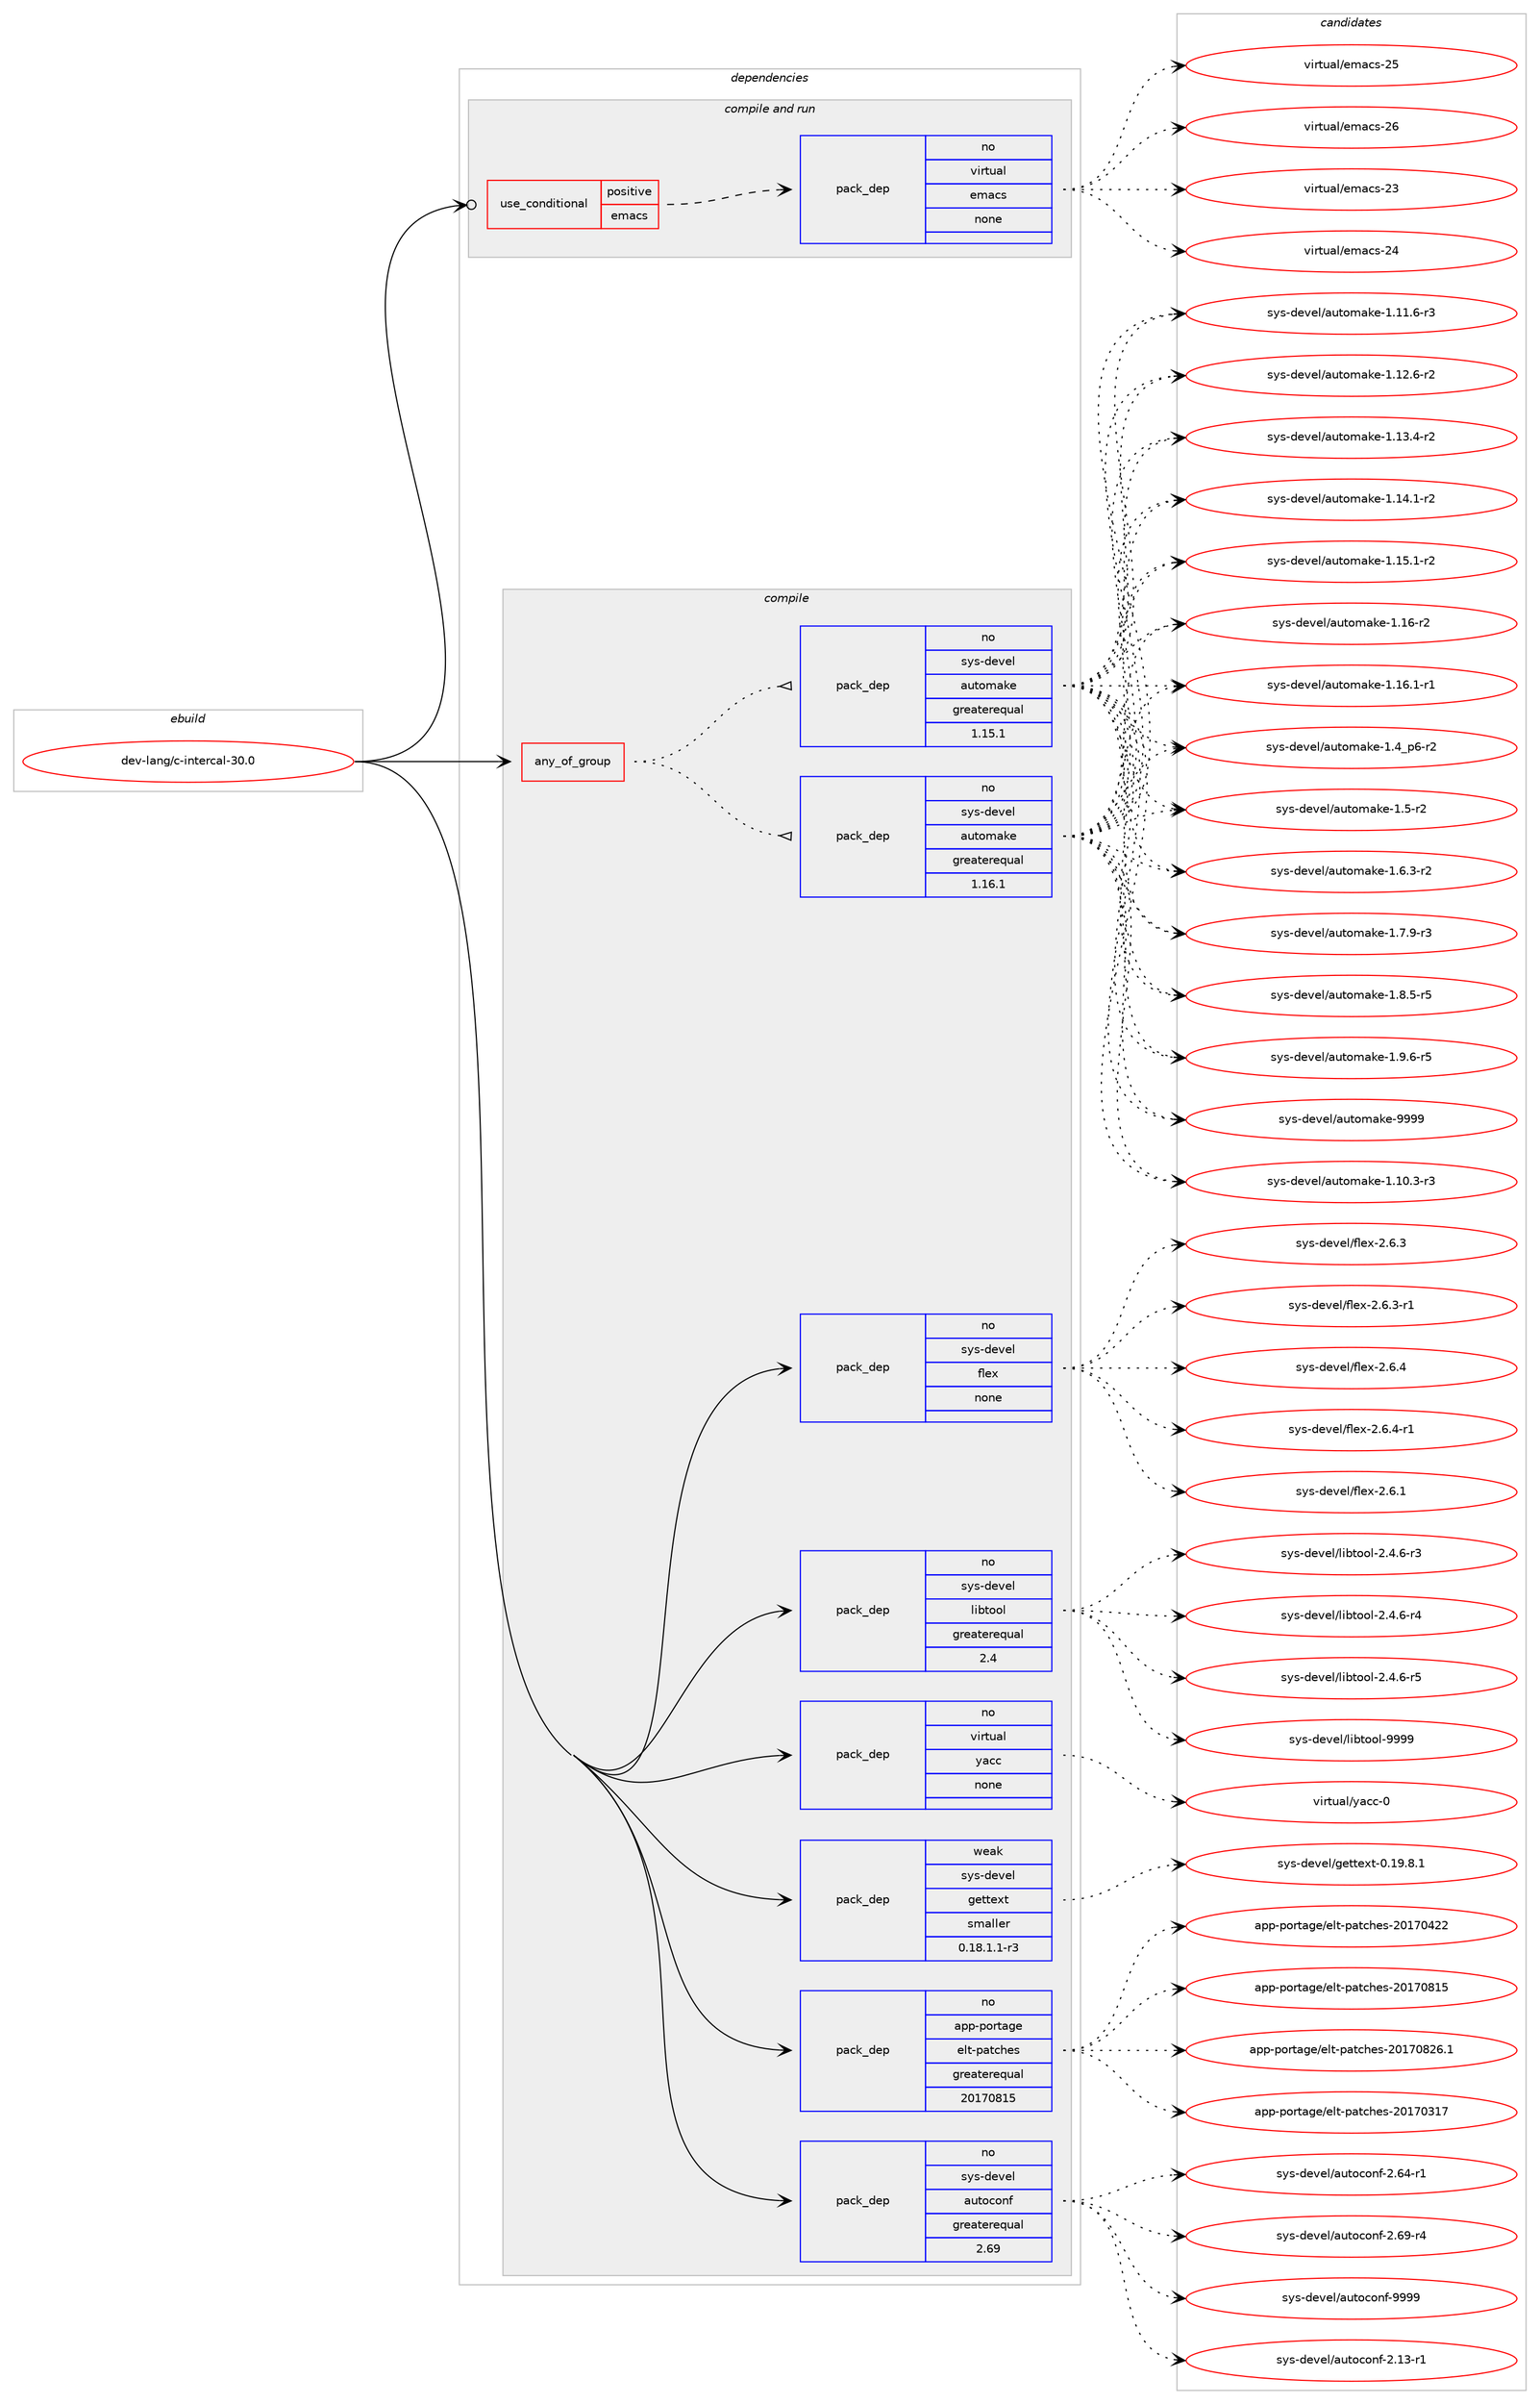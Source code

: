 digraph prolog {

# *************
# Graph options
# *************

newrank=true;
concentrate=true;
compound=true;
graph [rankdir=LR,fontname=Helvetica,fontsize=10,ranksep=1.5];#, ranksep=2.5, nodesep=0.2];
edge  [arrowhead=vee];
node  [fontname=Helvetica,fontsize=10];

# **********
# The ebuild
# **********

subgraph cluster_leftcol {
color=gray;
rank=same;
label=<<i>ebuild</i>>;
id [label="dev-lang/c-intercal-30.0", color=red, width=4, href="../dev-lang/c-intercal-30.0.svg"];
}

# ****************
# The dependencies
# ****************

subgraph cluster_midcol {
color=gray;
label=<<i>dependencies</i>>;
subgraph cluster_compile {
fillcolor="#eeeeee";
style=filled;
label=<<i>compile</i>>;
subgraph any21908 {
dependency1358176 [label=<<TABLE BORDER="0" CELLBORDER="1" CELLSPACING="0" CELLPADDING="4"><TR><TD CELLPADDING="10">any_of_group</TD></TR></TABLE>>, shape=none, color=red];subgraph pack972245 {
dependency1358177 [label=<<TABLE BORDER="0" CELLBORDER="1" CELLSPACING="0" CELLPADDING="4" WIDTH="220"><TR><TD ROWSPAN="6" CELLPADDING="30">pack_dep</TD></TR><TR><TD WIDTH="110">no</TD></TR><TR><TD>sys-devel</TD></TR><TR><TD>automake</TD></TR><TR><TD>greaterequal</TD></TR><TR><TD>1.16.1</TD></TR></TABLE>>, shape=none, color=blue];
}
dependency1358176:e -> dependency1358177:w [weight=20,style="dotted",arrowhead="oinv"];
subgraph pack972246 {
dependency1358178 [label=<<TABLE BORDER="0" CELLBORDER="1" CELLSPACING="0" CELLPADDING="4" WIDTH="220"><TR><TD ROWSPAN="6" CELLPADDING="30">pack_dep</TD></TR><TR><TD WIDTH="110">no</TD></TR><TR><TD>sys-devel</TD></TR><TR><TD>automake</TD></TR><TR><TD>greaterequal</TD></TR><TR><TD>1.15.1</TD></TR></TABLE>>, shape=none, color=blue];
}
dependency1358176:e -> dependency1358178:w [weight=20,style="dotted",arrowhead="oinv"];
}
id:e -> dependency1358176:w [weight=20,style="solid",arrowhead="vee"];
subgraph pack972247 {
dependency1358179 [label=<<TABLE BORDER="0" CELLBORDER="1" CELLSPACING="0" CELLPADDING="4" WIDTH="220"><TR><TD ROWSPAN="6" CELLPADDING="30">pack_dep</TD></TR><TR><TD WIDTH="110">no</TD></TR><TR><TD>app-portage</TD></TR><TR><TD>elt-patches</TD></TR><TR><TD>greaterequal</TD></TR><TR><TD>20170815</TD></TR></TABLE>>, shape=none, color=blue];
}
id:e -> dependency1358179:w [weight=20,style="solid",arrowhead="vee"];
subgraph pack972248 {
dependency1358180 [label=<<TABLE BORDER="0" CELLBORDER="1" CELLSPACING="0" CELLPADDING="4" WIDTH="220"><TR><TD ROWSPAN="6" CELLPADDING="30">pack_dep</TD></TR><TR><TD WIDTH="110">no</TD></TR><TR><TD>sys-devel</TD></TR><TR><TD>autoconf</TD></TR><TR><TD>greaterequal</TD></TR><TR><TD>2.69</TD></TR></TABLE>>, shape=none, color=blue];
}
id:e -> dependency1358180:w [weight=20,style="solid",arrowhead="vee"];
subgraph pack972249 {
dependency1358181 [label=<<TABLE BORDER="0" CELLBORDER="1" CELLSPACING="0" CELLPADDING="4" WIDTH="220"><TR><TD ROWSPAN="6" CELLPADDING="30">pack_dep</TD></TR><TR><TD WIDTH="110">no</TD></TR><TR><TD>sys-devel</TD></TR><TR><TD>flex</TD></TR><TR><TD>none</TD></TR><TR><TD></TD></TR></TABLE>>, shape=none, color=blue];
}
id:e -> dependency1358181:w [weight=20,style="solid",arrowhead="vee"];
subgraph pack972250 {
dependency1358182 [label=<<TABLE BORDER="0" CELLBORDER="1" CELLSPACING="0" CELLPADDING="4" WIDTH="220"><TR><TD ROWSPAN="6" CELLPADDING="30">pack_dep</TD></TR><TR><TD WIDTH="110">no</TD></TR><TR><TD>sys-devel</TD></TR><TR><TD>libtool</TD></TR><TR><TD>greaterequal</TD></TR><TR><TD>2.4</TD></TR></TABLE>>, shape=none, color=blue];
}
id:e -> dependency1358182:w [weight=20,style="solid",arrowhead="vee"];
subgraph pack972251 {
dependency1358183 [label=<<TABLE BORDER="0" CELLBORDER="1" CELLSPACING="0" CELLPADDING="4" WIDTH="220"><TR><TD ROWSPAN="6" CELLPADDING="30">pack_dep</TD></TR><TR><TD WIDTH="110">no</TD></TR><TR><TD>virtual</TD></TR><TR><TD>yacc</TD></TR><TR><TD>none</TD></TR><TR><TD></TD></TR></TABLE>>, shape=none, color=blue];
}
id:e -> dependency1358183:w [weight=20,style="solid",arrowhead="vee"];
subgraph pack972252 {
dependency1358184 [label=<<TABLE BORDER="0" CELLBORDER="1" CELLSPACING="0" CELLPADDING="4" WIDTH="220"><TR><TD ROWSPAN="6" CELLPADDING="30">pack_dep</TD></TR><TR><TD WIDTH="110">weak</TD></TR><TR><TD>sys-devel</TD></TR><TR><TD>gettext</TD></TR><TR><TD>smaller</TD></TR><TR><TD>0.18.1.1-r3</TD></TR></TABLE>>, shape=none, color=blue];
}
id:e -> dependency1358184:w [weight=20,style="solid",arrowhead="vee"];
}
subgraph cluster_compileandrun {
fillcolor="#eeeeee";
style=filled;
label=<<i>compile and run</i>>;
subgraph cond363471 {
dependency1358185 [label=<<TABLE BORDER="0" CELLBORDER="1" CELLSPACING="0" CELLPADDING="4"><TR><TD ROWSPAN="3" CELLPADDING="10">use_conditional</TD></TR><TR><TD>positive</TD></TR><TR><TD>emacs</TD></TR></TABLE>>, shape=none, color=red];
subgraph pack972253 {
dependency1358186 [label=<<TABLE BORDER="0" CELLBORDER="1" CELLSPACING="0" CELLPADDING="4" WIDTH="220"><TR><TD ROWSPAN="6" CELLPADDING="30">pack_dep</TD></TR><TR><TD WIDTH="110">no</TD></TR><TR><TD>virtual</TD></TR><TR><TD>emacs</TD></TR><TR><TD>none</TD></TR><TR><TD></TD></TR></TABLE>>, shape=none, color=blue];
}
dependency1358185:e -> dependency1358186:w [weight=20,style="dashed",arrowhead="vee"];
}
id:e -> dependency1358185:w [weight=20,style="solid",arrowhead="odotvee"];
}
subgraph cluster_run {
fillcolor="#eeeeee";
style=filled;
label=<<i>run</i>>;
}
}

# **************
# The candidates
# **************

subgraph cluster_choices {
rank=same;
color=gray;
label=<<i>candidates</i>>;

subgraph choice972245 {
color=black;
nodesep=1;
choice11512111545100101118101108479711711611110997107101454946494846514511451 [label="sys-devel/automake-1.10.3-r3", color=red, width=4,href="../sys-devel/automake-1.10.3-r3.svg"];
choice11512111545100101118101108479711711611110997107101454946494946544511451 [label="sys-devel/automake-1.11.6-r3", color=red, width=4,href="../sys-devel/automake-1.11.6-r3.svg"];
choice11512111545100101118101108479711711611110997107101454946495046544511450 [label="sys-devel/automake-1.12.6-r2", color=red, width=4,href="../sys-devel/automake-1.12.6-r2.svg"];
choice11512111545100101118101108479711711611110997107101454946495146524511450 [label="sys-devel/automake-1.13.4-r2", color=red, width=4,href="../sys-devel/automake-1.13.4-r2.svg"];
choice11512111545100101118101108479711711611110997107101454946495246494511450 [label="sys-devel/automake-1.14.1-r2", color=red, width=4,href="../sys-devel/automake-1.14.1-r2.svg"];
choice11512111545100101118101108479711711611110997107101454946495346494511450 [label="sys-devel/automake-1.15.1-r2", color=red, width=4,href="../sys-devel/automake-1.15.1-r2.svg"];
choice1151211154510010111810110847971171161111099710710145494649544511450 [label="sys-devel/automake-1.16-r2", color=red, width=4,href="../sys-devel/automake-1.16-r2.svg"];
choice11512111545100101118101108479711711611110997107101454946495446494511449 [label="sys-devel/automake-1.16.1-r1", color=red, width=4,href="../sys-devel/automake-1.16.1-r1.svg"];
choice115121115451001011181011084797117116111109971071014549465295112544511450 [label="sys-devel/automake-1.4_p6-r2", color=red, width=4,href="../sys-devel/automake-1.4_p6-r2.svg"];
choice11512111545100101118101108479711711611110997107101454946534511450 [label="sys-devel/automake-1.5-r2", color=red, width=4,href="../sys-devel/automake-1.5-r2.svg"];
choice115121115451001011181011084797117116111109971071014549465446514511450 [label="sys-devel/automake-1.6.3-r2", color=red, width=4,href="../sys-devel/automake-1.6.3-r2.svg"];
choice115121115451001011181011084797117116111109971071014549465546574511451 [label="sys-devel/automake-1.7.9-r3", color=red, width=4,href="../sys-devel/automake-1.7.9-r3.svg"];
choice115121115451001011181011084797117116111109971071014549465646534511453 [label="sys-devel/automake-1.8.5-r5", color=red, width=4,href="../sys-devel/automake-1.8.5-r5.svg"];
choice115121115451001011181011084797117116111109971071014549465746544511453 [label="sys-devel/automake-1.9.6-r5", color=red, width=4,href="../sys-devel/automake-1.9.6-r5.svg"];
choice115121115451001011181011084797117116111109971071014557575757 [label="sys-devel/automake-9999", color=red, width=4,href="../sys-devel/automake-9999.svg"];
dependency1358177:e -> choice11512111545100101118101108479711711611110997107101454946494846514511451:w [style=dotted,weight="100"];
dependency1358177:e -> choice11512111545100101118101108479711711611110997107101454946494946544511451:w [style=dotted,weight="100"];
dependency1358177:e -> choice11512111545100101118101108479711711611110997107101454946495046544511450:w [style=dotted,weight="100"];
dependency1358177:e -> choice11512111545100101118101108479711711611110997107101454946495146524511450:w [style=dotted,weight="100"];
dependency1358177:e -> choice11512111545100101118101108479711711611110997107101454946495246494511450:w [style=dotted,weight="100"];
dependency1358177:e -> choice11512111545100101118101108479711711611110997107101454946495346494511450:w [style=dotted,weight="100"];
dependency1358177:e -> choice1151211154510010111810110847971171161111099710710145494649544511450:w [style=dotted,weight="100"];
dependency1358177:e -> choice11512111545100101118101108479711711611110997107101454946495446494511449:w [style=dotted,weight="100"];
dependency1358177:e -> choice115121115451001011181011084797117116111109971071014549465295112544511450:w [style=dotted,weight="100"];
dependency1358177:e -> choice11512111545100101118101108479711711611110997107101454946534511450:w [style=dotted,weight="100"];
dependency1358177:e -> choice115121115451001011181011084797117116111109971071014549465446514511450:w [style=dotted,weight="100"];
dependency1358177:e -> choice115121115451001011181011084797117116111109971071014549465546574511451:w [style=dotted,weight="100"];
dependency1358177:e -> choice115121115451001011181011084797117116111109971071014549465646534511453:w [style=dotted,weight="100"];
dependency1358177:e -> choice115121115451001011181011084797117116111109971071014549465746544511453:w [style=dotted,weight="100"];
dependency1358177:e -> choice115121115451001011181011084797117116111109971071014557575757:w [style=dotted,weight="100"];
}
subgraph choice972246 {
color=black;
nodesep=1;
choice11512111545100101118101108479711711611110997107101454946494846514511451 [label="sys-devel/automake-1.10.3-r3", color=red, width=4,href="../sys-devel/automake-1.10.3-r3.svg"];
choice11512111545100101118101108479711711611110997107101454946494946544511451 [label="sys-devel/automake-1.11.6-r3", color=red, width=4,href="../sys-devel/automake-1.11.6-r3.svg"];
choice11512111545100101118101108479711711611110997107101454946495046544511450 [label="sys-devel/automake-1.12.6-r2", color=red, width=4,href="../sys-devel/automake-1.12.6-r2.svg"];
choice11512111545100101118101108479711711611110997107101454946495146524511450 [label="sys-devel/automake-1.13.4-r2", color=red, width=4,href="../sys-devel/automake-1.13.4-r2.svg"];
choice11512111545100101118101108479711711611110997107101454946495246494511450 [label="sys-devel/automake-1.14.1-r2", color=red, width=4,href="../sys-devel/automake-1.14.1-r2.svg"];
choice11512111545100101118101108479711711611110997107101454946495346494511450 [label="sys-devel/automake-1.15.1-r2", color=red, width=4,href="../sys-devel/automake-1.15.1-r2.svg"];
choice1151211154510010111810110847971171161111099710710145494649544511450 [label="sys-devel/automake-1.16-r2", color=red, width=4,href="../sys-devel/automake-1.16-r2.svg"];
choice11512111545100101118101108479711711611110997107101454946495446494511449 [label="sys-devel/automake-1.16.1-r1", color=red, width=4,href="../sys-devel/automake-1.16.1-r1.svg"];
choice115121115451001011181011084797117116111109971071014549465295112544511450 [label="sys-devel/automake-1.4_p6-r2", color=red, width=4,href="../sys-devel/automake-1.4_p6-r2.svg"];
choice11512111545100101118101108479711711611110997107101454946534511450 [label="sys-devel/automake-1.5-r2", color=red, width=4,href="../sys-devel/automake-1.5-r2.svg"];
choice115121115451001011181011084797117116111109971071014549465446514511450 [label="sys-devel/automake-1.6.3-r2", color=red, width=4,href="../sys-devel/automake-1.6.3-r2.svg"];
choice115121115451001011181011084797117116111109971071014549465546574511451 [label="sys-devel/automake-1.7.9-r3", color=red, width=4,href="../sys-devel/automake-1.7.9-r3.svg"];
choice115121115451001011181011084797117116111109971071014549465646534511453 [label="sys-devel/automake-1.8.5-r5", color=red, width=4,href="../sys-devel/automake-1.8.5-r5.svg"];
choice115121115451001011181011084797117116111109971071014549465746544511453 [label="sys-devel/automake-1.9.6-r5", color=red, width=4,href="../sys-devel/automake-1.9.6-r5.svg"];
choice115121115451001011181011084797117116111109971071014557575757 [label="sys-devel/automake-9999", color=red, width=4,href="../sys-devel/automake-9999.svg"];
dependency1358178:e -> choice11512111545100101118101108479711711611110997107101454946494846514511451:w [style=dotted,weight="100"];
dependency1358178:e -> choice11512111545100101118101108479711711611110997107101454946494946544511451:w [style=dotted,weight="100"];
dependency1358178:e -> choice11512111545100101118101108479711711611110997107101454946495046544511450:w [style=dotted,weight="100"];
dependency1358178:e -> choice11512111545100101118101108479711711611110997107101454946495146524511450:w [style=dotted,weight="100"];
dependency1358178:e -> choice11512111545100101118101108479711711611110997107101454946495246494511450:w [style=dotted,weight="100"];
dependency1358178:e -> choice11512111545100101118101108479711711611110997107101454946495346494511450:w [style=dotted,weight="100"];
dependency1358178:e -> choice1151211154510010111810110847971171161111099710710145494649544511450:w [style=dotted,weight="100"];
dependency1358178:e -> choice11512111545100101118101108479711711611110997107101454946495446494511449:w [style=dotted,weight="100"];
dependency1358178:e -> choice115121115451001011181011084797117116111109971071014549465295112544511450:w [style=dotted,weight="100"];
dependency1358178:e -> choice11512111545100101118101108479711711611110997107101454946534511450:w [style=dotted,weight="100"];
dependency1358178:e -> choice115121115451001011181011084797117116111109971071014549465446514511450:w [style=dotted,weight="100"];
dependency1358178:e -> choice115121115451001011181011084797117116111109971071014549465546574511451:w [style=dotted,weight="100"];
dependency1358178:e -> choice115121115451001011181011084797117116111109971071014549465646534511453:w [style=dotted,weight="100"];
dependency1358178:e -> choice115121115451001011181011084797117116111109971071014549465746544511453:w [style=dotted,weight="100"];
dependency1358178:e -> choice115121115451001011181011084797117116111109971071014557575757:w [style=dotted,weight="100"];
}
subgraph choice972247 {
color=black;
nodesep=1;
choice97112112451121111141169710310147101108116451129711699104101115455048495548514955 [label="app-portage/elt-patches-20170317", color=red, width=4,href="../app-portage/elt-patches-20170317.svg"];
choice97112112451121111141169710310147101108116451129711699104101115455048495548525050 [label="app-portage/elt-patches-20170422", color=red, width=4,href="../app-portage/elt-patches-20170422.svg"];
choice97112112451121111141169710310147101108116451129711699104101115455048495548564953 [label="app-portage/elt-patches-20170815", color=red, width=4,href="../app-portage/elt-patches-20170815.svg"];
choice971121124511211111411697103101471011081164511297116991041011154550484955485650544649 [label="app-portage/elt-patches-20170826.1", color=red, width=4,href="../app-portage/elt-patches-20170826.1.svg"];
dependency1358179:e -> choice97112112451121111141169710310147101108116451129711699104101115455048495548514955:w [style=dotted,weight="100"];
dependency1358179:e -> choice97112112451121111141169710310147101108116451129711699104101115455048495548525050:w [style=dotted,weight="100"];
dependency1358179:e -> choice97112112451121111141169710310147101108116451129711699104101115455048495548564953:w [style=dotted,weight="100"];
dependency1358179:e -> choice971121124511211111411697103101471011081164511297116991041011154550484955485650544649:w [style=dotted,weight="100"];
}
subgraph choice972248 {
color=black;
nodesep=1;
choice1151211154510010111810110847971171161119911111010245504649514511449 [label="sys-devel/autoconf-2.13-r1", color=red, width=4,href="../sys-devel/autoconf-2.13-r1.svg"];
choice1151211154510010111810110847971171161119911111010245504654524511449 [label="sys-devel/autoconf-2.64-r1", color=red, width=4,href="../sys-devel/autoconf-2.64-r1.svg"];
choice1151211154510010111810110847971171161119911111010245504654574511452 [label="sys-devel/autoconf-2.69-r4", color=red, width=4,href="../sys-devel/autoconf-2.69-r4.svg"];
choice115121115451001011181011084797117116111991111101024557575757 [label="sys-devel/autoconf-9999", color=red, width=4,href="../sys-devel/autoconf-9999.svg"];
dependency1358180:e -> choice1151211154510010111810110847971171161119911111010245504649514511449:w [style=dotted,weight="100"];
dependency1358180:e -> choice1151211154510010111810110847971171161119911111010245504654524511449:w [style=dotted,weight="100"];
dependency1358180:e -> choice1151211154510010111810110847971171161119911111010245504654574511452:w [style=dotted,weight="100"];
dependency1358180:e -> choice115121115451001011181011084797117116111991111101024557575757:w [style=dotted,weight="100"];
}
subgraph choice972249 {
color=black;
nodesep=1;
choice1151211154510010111810110847102108101120455046544649 [label="sys-devel/flex-2.6.1", color=red, width=4,href="../sys-devel/flex-2.6.1.svg"];
choice1151211154510010111810110847102108101120455046544651 [label="sys-devel/flex-2.6.3", color=red, width=4,href="../sys-devel/flex-2.6.3.svg"];
choice11512111545100101118101108471021081011204550465446514511449 [label="sys-devel/flex-2.6.3-r1", color=red, width=4,href="../sys-devel/flex-2.6.3-r1.svg"];
choice1151211154510010111810110847102108101120455046544652 [label="sys-devel/flex-2.6.4", color=red, width=4,href="../sys-devel/flex-2.6.4.svg"];
choice11512111545100101118101108471021081011204550465446524511449 [label="sys-devel/flex-2.6.4-r1", color=red, width=4,href="../sys-devel/flex-2.6.4-r1.svg"];
dependency1358181:e -> choice1151211154510010111810110847102108101120455046544649:w [style=dotted,weight="100"];
dependency1358181:e -> choice1151211154510010111810110847102108101120455046544651:w [style=dotted,weight="100"];
dependency1358181:e -> choice11512111545100101118101108471021081011204550465446514511449:w [style=dotted,weight="100"];
dependency1358181:e -> choice1151211154510010111810110847102108101120455046544652:w [style=dotted,weight="100"];
dependency1358181:e -> choice11512111545100101118101108471021081011204550465446524511449:w [style=dotted,weight="100"];
}
subgraph choice972250 {
color=black;
nodesep=1;
choice1151211154510010111810110847108105981161111111084550465246544511451 [label="sys-devel/libtool-2.4.6-r3", color=red, width=4,href="../sys-devel/libtool-2.4.6-r3.svg"];
choice1151211154510010111810110847108105981161111111084550465246544511452 [label="sys-devel/libtool-2.4.6-r4", color=red, width=4,href="../sys-devel/libtool-2.4.6-r4.svg"];
choice1151211154510010111810110847108105981161111111084550465246544511453 [label="sys-devel/libtool-2.4.6-r5", color=red, width=4,href="../sys-devel/libtool-2.4.6-r5.svg"];
choice1151211154510010111810110847108105981161111111084557575757 [label="sys-devel/libtool-9999", color=red, width=4,href="../sys-devel/libtool-9999.svg"];
dependency1358182:e -> choice1151211154510010111810110847108105981161111111084550465246544511451:w [style=dotted,weight="100"];
dependency1358182:e -> choice1151211154510010111810110847108105981161111111084550465246544511452:w [style=dotted,weight="100"];
dependency1358182:e -> choice1151211154510010111810110847108105981161111111084550465246544511453:w [style=dotted,weight="100"];
dependency1358182:e -> choice1151211154510010111810110847108105981161111111084557575757:w [style=dotted,weight="100"];
}
subgraph choice972251 {
color=black;
nodesep=1;
choice11810511411611797108471219799994548 [label="virtual/yacc-0", color=red, width=4,href="../virtual/yacc-0.svg"];
dependency1358183:e -> choice11810511411611797108471219799994548:w [style=dotted,weight="100"];
}
subgraph choice972252 {
color=black;
nodesep=1;
choice1151211154510010111810110847103101116116101120116454846495746564649 [label="sys-devel/gettext-0.19.8.1", color=red, width=4,href="../sys-devel/gettext-0.19.8.1.svg"];
dependency1358184:e -> choice1151211154510010111810110847103101116116101120116454846495746564649:w [style=dotted,weight="100"];
}
subgraph choice972253 {
color=black;
nodesep=1;
choice11810511411611797108471011099799115455051 [label="virtual/emacs-23", color=red, width=4,href="../virtual/emacs-23.svg"];
choice11810511411611797108471011099799115455052 [label="virtual/emacs-24", color=red, width=4,href="../virtual/emacs-24.svg"];
choice11810511411611797108471011099799115455053 [label="virtual/emacs-25", color=red, width=4,href="../virtual/emacs-25.svg"];
choice11810511411611797108471011099799115455054 [label="virtual/emacs-26", color=red, width=4,href="../virtual/emacs-26.svg"];
dependency1358186:e -> choice11810511411611797108471011099799115455051:w [style=dotted,weight="100"];
dependency1358186:e -> choice11810511411611797108471011099799115455052:w [style=dotted,weight="100"];
dependency1358186:e -> choice11810511411611797108471011099799115455053:w [style=dotted,weight="100"];
dependency1358186:e -> choice11810511411611797108471011099799115455054:w [style=dotted,weight="100"];
}
}

}
